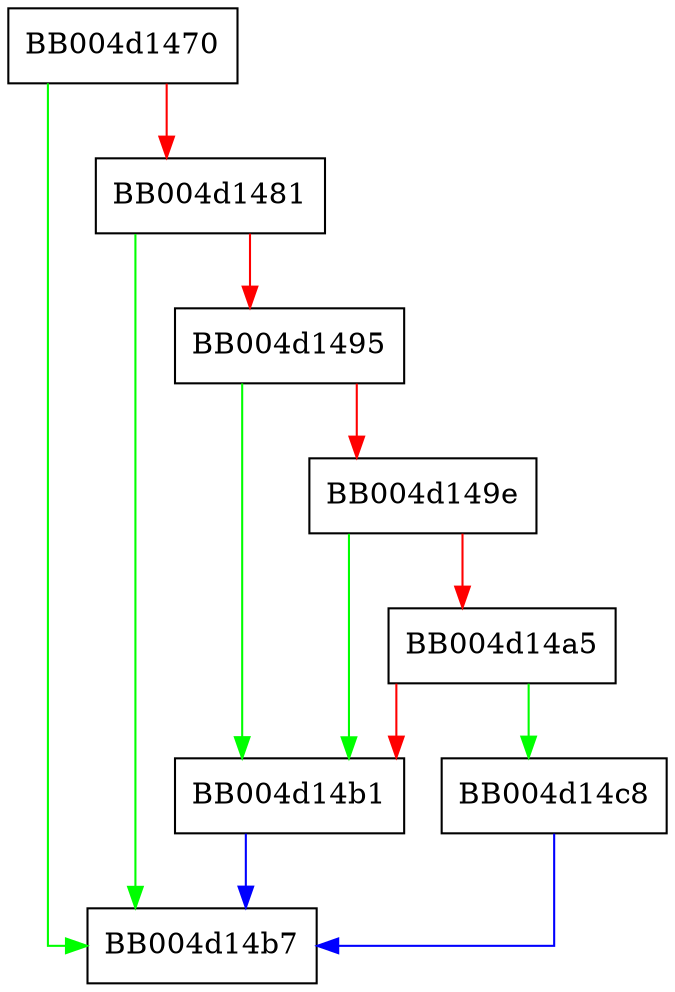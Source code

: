 digraph final_sig_algs {
  node [shape="box"];
  graph [splines=ortho];
  BB004d1470 -> BB004d14b7 [color="green"];
  BB004d1470 -> BB004d1481 [color="red"];
  BB004d1481 -> BB004d14b7 [color="green"];
  BB004d1481 -> BB004d1495 [color="red"];
  BB004d1495 -> BB004d14b1 [color="green"];
  BB004d1495 -> BB004d149e [color="red"];
  BB004d149e -> BB004d14b1 [color="green"];
  BB004d149e -> BB004d14a5 [color="red"];
  BB004d14a5 -> BB004d14c8 [color="green"];
  BB004d14a5 -> BB004d14b1 [color="red"];
  BB004d14b1 -> BB004d14b7 [color="blue"];
  BB004d14c8 -> BB004d14b7 [color="blue"];
}